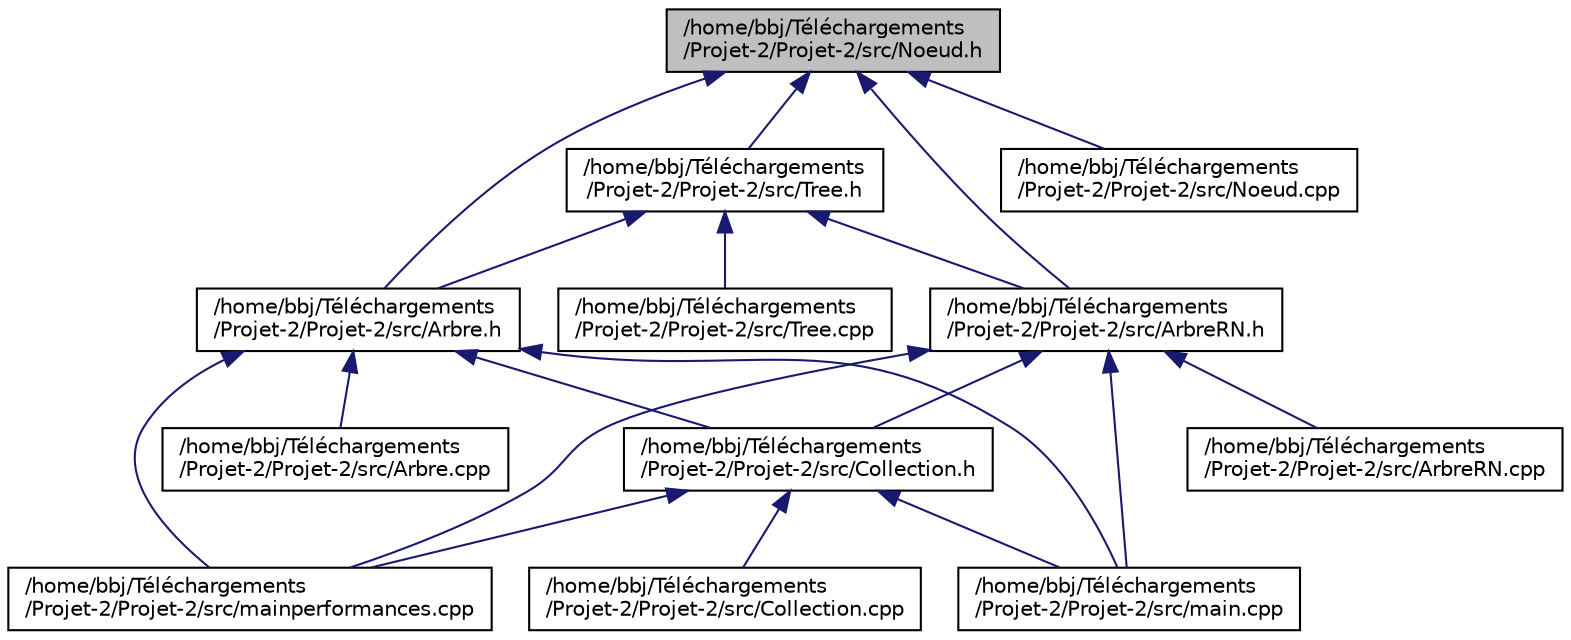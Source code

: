 digraph "/home/bbj/Téléchargements/Projet-2/Projet-2/src/Noeud.h"
{
 // LATEX_PDF_SIZE
  edge [fontname="Helvetica",fontsize="10",labelfontname="Helvetica",labelfontsize="10"];
  node [fontname="Helvetica",fontsize="10",shape=record];
  Node1 [label="/home/bbj/Téléchargements\l/Projet-2/Projet-2/src/Noeud.h",height=0.2,width=0.4,color="black", fillcolor="grey75", style="filled", fontcolor="black",tooltip=" "];
  Node1 -> Node2 [dir="back",color="midnightblue",fontsize="10",style="solid"];
  Node2 [label="/home/bbj/Téléchargements\l/Projet-2/Projet-2/src/Tree.h",height=0.2,width=0.4,color="black", fillcolor="white", style="filled",URL="$Tree_8h.html",tooltip=" "];
  Node2 -> Node3 [dir="back",color="midnightblue",fontsize="10",style="solid"];
  Node3 [label="/home/bbj/Téléchargements\l/Projet-2/Projet-2/src/Arbre.h",height=0.2,width=0.4,color="black", fillcolor="white", style="filled",URL="$Arbre_8h.html",tooltip=" "];
  Node3 -> Node4 [dir="back",color="midnightblue",fontsize="10",style="solid"];
  Node4 [label="/home/bbj/Téléchargements\l/Projet-2/Projet-2/src/Arbre.cpp",height=0.2,width=0.4,color="black", fillcolor="white", style="filled",URL="$Arbre_8cpp.html",tooltip=" "];
  Node3 -> Node5 [dir="back",color="midnightblue",fontsize="10",style="solid"];
  Node5 [label="/home/bbj/Téléchargements\l/Projet-2/Projet-2/src/Collection.h",height=0.2,width=0.4,color="black", fillcolor="white", style="filled",URL="$Collection_8h.html",tooltip=" "];
  Node5 -> Node6 [dir="back",color="midnightblue",fontsize="10",style="solid"];
  Node6 [label="/home/bbj/Téléchargements\l/Projet-2/Projet-2/src/Collection.cpp",height=0.2,width=0.4,color="black", fillcolor="white", style="filled",URL="$Collection_8cpp.html",tooltip=" "];
  Node5 -> Node7 [dir="back",color="midnightblue",fontsize="10",style="solid"];
  Node7 [label="/home/bbj/Téléchargements\l/Projet-2/Projet-2/src/main.cpp",height=0.2,width=0.4,color="black", fillcolor="white", style="filled",URL="$main_8cpp.html",tooltip=" "];
  Node5 -> Node8 [dir="back",color="midnightblue",fontsize="10",style="solid"];
  Node8 [label="/home/bbj/Téléchargements\l/Projet-2/Projet-2/src/mainperformances.cpp",height=0.2,width=0.4,color="black", fillcolor="white", style="filled",URL="$mainperformances_8cpp.html",tooltip=" "];
  Node3 -> Node7 [dir="back",color="midnightblue",fontsize="10",style="solid"];
  Node3 -> Node8 [dir="back",color="midnightblue",fontsize="10",style="solid"];
  Node2 -> Node9 [dir="back",color="midnightblue",fontsize="10",style="solid"];
  Node9 [label="/home/bbj/Téléchargements\l/Projet-2/Projet-2/src/ArbreRN.h",height=0.2,width=0.4,color="black", fillcolor="white", style="filled",URL="$ArbreRN_8h.html",tooltip=" "];
  Node9 -> Node10 [dir="back",color="midnightblue",fontsize="10",style="solid"];
  Node10 [label="/home/bbj/Téléchargements\l/Projet-2/Projet-2/src/ArbreRN.cpp",height=0.2,width=0.4,color="black", fillcolor="white", style="filled",URL="$ArbreRN_8cpp.html",tooltip=" "];
  Node9 -> Node5 [dir="back",color="midnightblue",fontsize="10",style="solid"];
  Node9 -> Node7 [dir="back",color="midnightblue",fontsize="10",style="solid"];
  Node9 -> Node8 [dir="back",color="midnightblue",fontsize="10",style="solid"];
  Node2 -> Node11 [dir="back",color="midnightblue",fontsize="10",style="solid"];
  Node11 [label="/home/bbj/Téléchargements\l/Projet-2/Projet-2/src/Tree.cpp",height=0.2,width=0.4,color="black", fillcolor="white", style="filled",URL="$Tree_8cpp.html",tooltip=" "];
  Node1 -> Node3 [dir="back",color="midnightblue",fontsize="10",style="solid"];
  Node1 -> Node9 [dir="back",color="midnightblue",fontsize="10",style="solid"];
  Node1 -> Node12 [dir="back",color="midnightblue",fontsize="10",style="solid"];
  Node12 [label="/home/bbj/Téléchargements\l/Projet-2/Projet-2/src/Noeud.cpp",height=0.2,width=0.4,color="black", fillcolor="white", style="filled",URL="$Noeud_8cpp.html",tooltip=" "];
}
